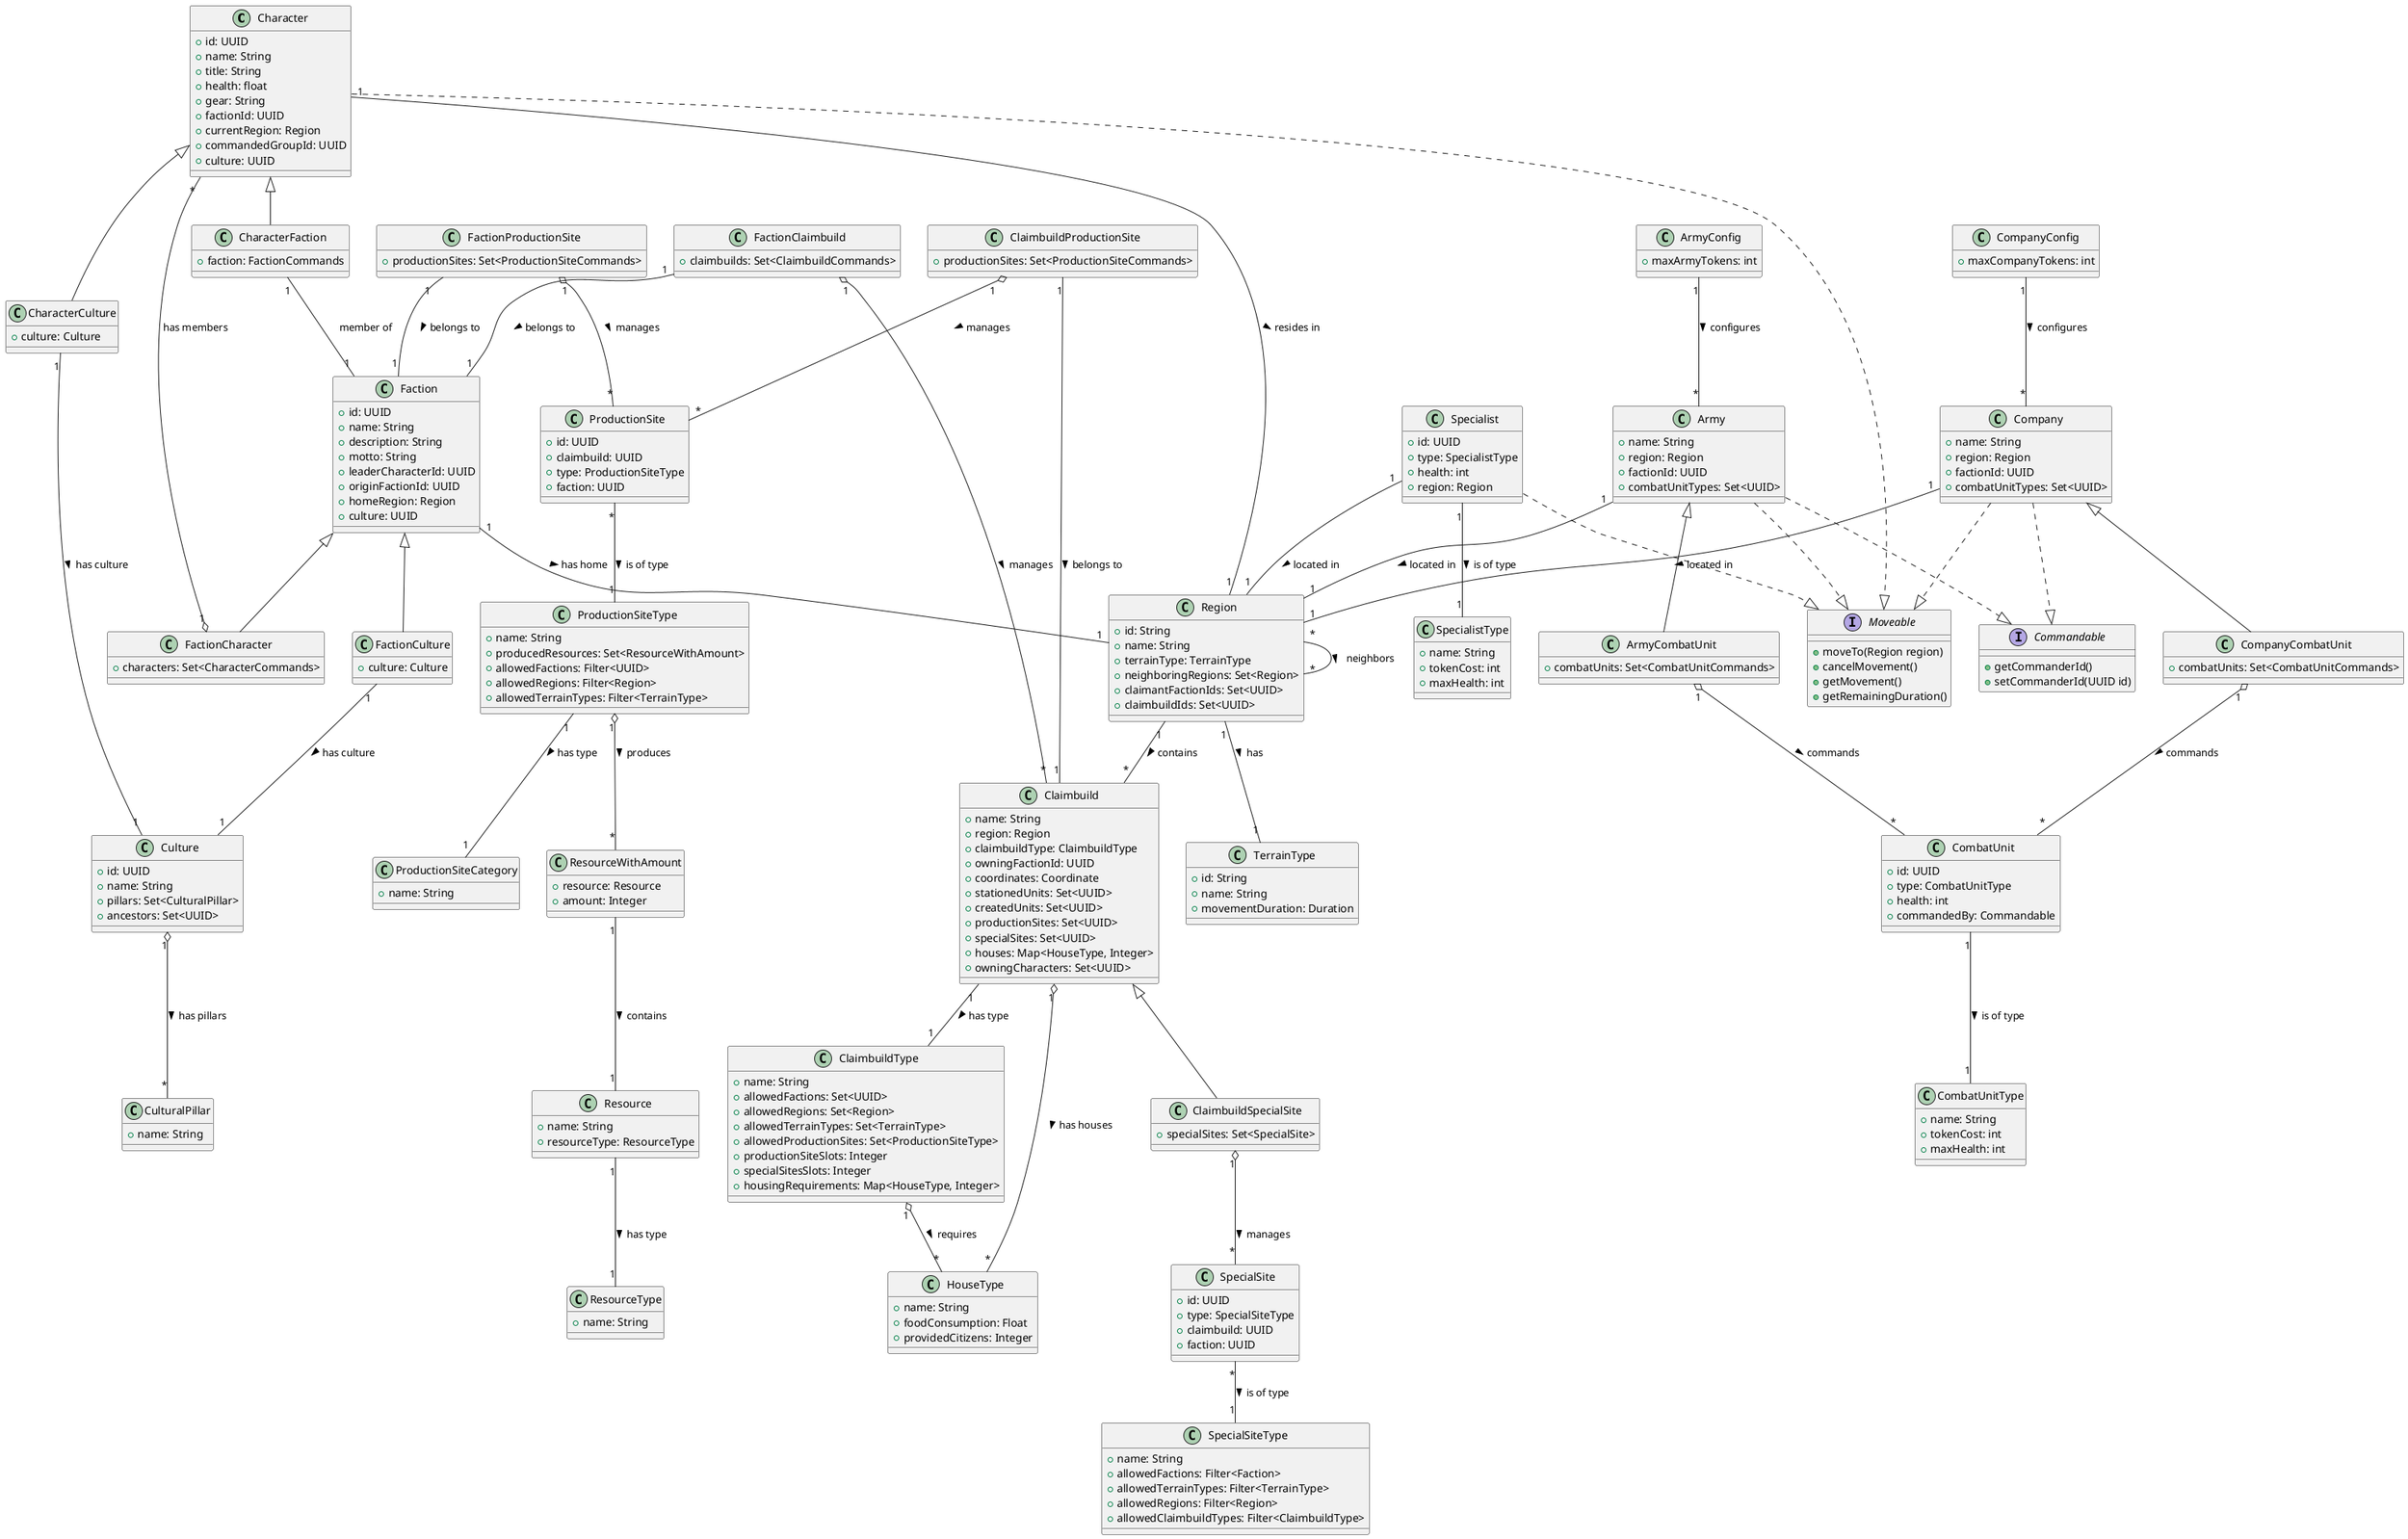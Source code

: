 @startuml default_domain_model

class Character {
  + id: UUID
  + name: String
  + title: String
  + health: float
  + gear: String
  + factionId: UUID
  + currentRegion: Region
  + commandedGroupId: UUID
  + culture: UUID
}

class CharacterFaction extends Character {
  + faction: FactionCommands
}

class CharacterCulture extends Character {
  + culture: Culture
}

class Faction {
  + id: UUID
  + name: String
  + description: String
  + motto: String
  + leaderCharacterId: UUID
  + originFactionId: UUID
  + homeRegion: Region
  + culture: UUID
}

class FactionCharacter extends Faction {
  + characters: Set<CharacterCommands>
}

class FactionCulture extends Faction {
  + culture: Culture
}

class Region {
  + id: String
  + name: String
  + terrainType: TerrainType
  + neighboringRegions: Set<Region>
  + claimantFactionIds: Set<UUID>
  + claimbuildIds: Set<UUID>
}

class TerrainType {
  + id: String
  + name: String
  + movementDuration: Duration
}

Character "1" -- "1" Region : resides in >
CharacterFaction "1" -- "1" Faction : member of
FactionCharacter "1" o-- "*" Character : has members
Region "1" -- "1" TerrainType : has >
Region "*" -- "*" Region : neighbors >
Faction "1" -- "1" Region : has home >

' Interfaces from nyarie-api are omitted for simplicity
' but implemented classes are shown (e.g., Character, Faction)
' Details like Identifiable, CharacterCommands, FactionCommands etc. are implied by inheritance/implementation

interface Moveable {
  + moveTo(Region region)
  + cancelMovement()
  + getMovement()
  + getRemainingDuration()
}
interface Commandable {
  + getCommanderId()
  + setCommanderId(UUID id)
}

Character ..|> Moveable
Specialist ..|> Moveable
Company ..|> Moveable
Company ..|> Commandable
Army ..|> Moveable
Army ..|> Commandable

class CombatUnitType {
  + name: String
  + tokenCost: int
  + maxHealth: int
}

class CombatUnit {
  + id: UUID
  + type: CombatUnitType
  + health: int
  + commandedBy: Commandable
}

class SpecialistType {
  + name: String
  + tokenCost: int
  + maxHealth: int
}

class Specialist {
  + id: UUID
  + type: SpecialistType
  + health: int
  + region: Region
}

class ArmyConfig {
  + maxArmyTokens: int
}

class CompanyConfig {
  + maxCompanyTokens: int
}

class Army {
  + name: String
  + region: Region
  + factionId: UUID
  + combatUnitTypes: Set<UUID>
}

class Company {
  + name: String
  + region: Region
  + factionId: UUID
  + combatUnitTypes: Set<UUID>
}

class ArmyCombatUnit extends Army {
  + combatUnits: Set<CombatUnitCommands>
}

class CompanyCombatUnit extends Company {
  + combatUnits: Set<CombatUnitCommands>
}

CombatUnit "1" -- "1" CombatUnitType : is of type >
Specialist "1" -- "1" SpecialistType : is of type >
ArmyConfig "1" -- "*" Army : configures >
CompanyConfig "1" -- "*" Company : configures >
Army "1" -- "1" Region : located in >
Company "1" -- "1" Region : located in >
Specialist "1" -- "1" Region : located in >
ArmyCombatUnit "1" o-- "*" CombatUnit : commands >
CompanyCombatUnit "1" o-- "*" CombatUnit : commands >

class Claimbuild {
  + name: String
  + region: Region
  + claimbuildType: ClaimbuildType
  + owningFactionId: UUID
  + coordinates: Coordinate
  + stationedUnits: Set<UUID>
  + createdUnits: Set<UUID>
  + productionSites: Set<UUID>
  + specialSites: Set<UUID>
  + houses: Map<HouseType, Integer>
  + owningCharacters: Set<UUID>
}

class ClaimbuildType {
  + name: String
  + allowedFactions: Set<UUID>
  + allowedRegions: Set<Region>
  + allowedTerrainTypes: Set<TerrainType>
  + allowedProductionSites: Set<ProductionSiteType>
  + productionSiteSlots: Integer
  + specialSitesSlots: Integer
  + housingRequirements: Map<HouseType, Integer>
}

Claimbuild "1" -- "1" ClaimbuildType : has type >
Claimbuild "1" o-- "*" HouseType : has houses >
ClaimbuildType "1" o-- "*" HouseType : requires >

class HouseType {
  + name: String
  + foodConsumption: Float
  + providedCitizens: Integer
}

class ProductionSiteType {
  + name: String
  + producedResources: Set<ResourceWithAmount>
  + allowedFactions: Filter<UUID>
  + allowedRegions: Filter<Region>
  + allowedTerrainTypes: Filter<TerrainType>
}

class ProductionSiteCategory {
  + name: String
}

class ProductionSite {
  + id: UUID
  + claimbuild: UUID
  + type: ProductionSiteType
  + faction: UUID
}

class SpecialSiteType {
  + name: String
  + allowedFactions: Filter<Faction>
  + allowedTerrainTypes: Filter<TerrainType>
  + allowedRegions: Filter<Region>
  + allowedClaimbuildTypes: Filter<ClaimbuildType>
}

class SpecialSite {
  + id: UUID
  + type: SpecialSiteType
  + claimbuild: UUID
  + faction: UUID
}

class ClaimbuildProductionSite {
  + productionSites: Set<ProductionSiteCommands>
}

class ClaimbuildSpecialSite extends Claimbuild {
  + specialSites: Set<SpecialSite>
}

class FactionProductionSite {
  + productionSites: Set<ProductionSiteCommands>
}

class FactionClaimbuild {
  + claimbuilds: Set<ClaimbuildCommands>
}

class Resource {
  + name: String
  + resourceType: ResourceType
}

class ResourceType {
  + name: String
}

class ResourceWithAmount {
  + resource: Resource
  + amount: Integer
}

class CulturalPillar {
  + name: String
}

class Culture {
  + id: UUID
  + name: String
  + pillars: Set<CulturalPillar>
  + ancestors: Set<UUID>
}

Resource "1" -- "1" ResourceType : has type >
ResourceWithAmount "1" -- "1" Resource : contains >
Culture "1" o-- "*" CulturalPillar : has pillars >
CharacterCulture "1" -- "1" Culture : has culture >
FactionCulture "1" -- "1" Culture : has culture >
ProductionSiteType "1" o-- "*" ResourceWithAmount : produces >
ProductionSiteType "1" -- "1" ProductionSiteCategory : has type >
ProductionSite "*" -- "1" ProductionSiteType : is of type >
ClaimbuildProductionSite "1" -- "1" Claimbuild : belongs to >
ClaimbuildProductionSite "1" o-- "*" ProductionSite : manages >
FactionProductionSite "1" -- "1" Faction : belongs to >
FactionProductionSite "1" o-- "*" ProductionSite : manages >
FactionClaimbuild "1" -- "1" Faction : belongs to >
FactionClaimbuild "1" o-- "*" Claimbuild : manages >
Region "1" -- "*" Claimbuild : contains >
SpecialSite "*" -- "1" SpecialSiteType : is of type >
ClaimbuildSpecialSite "1" o-- "*" SpecialSite : manages >

@enduml default_domain_model